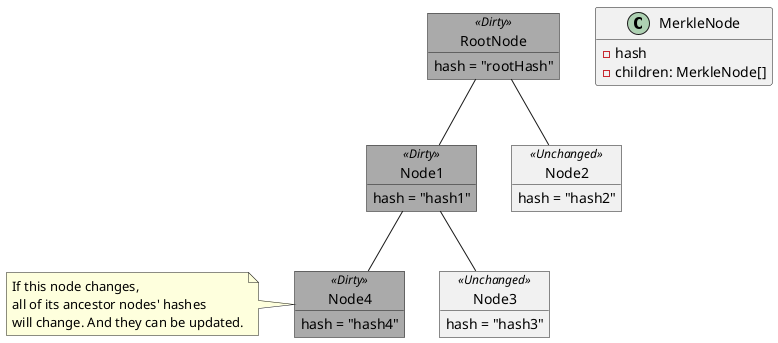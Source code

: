 @startuml
hide empty members

class MerkleNode {
    - hash
    - children: MerkleNode[]
}

object RootNode <<Dirty>> #AAAAAA
object Node1 <<Dirty>> #AAAAAA
object Node2 <<Unchanged>>
object Node3 <<Unchanged>>
object Node4 <<Dirty>> #AAAAAA
note left: If this node changes,\nall of its ancestor nodes' hashes\nwill change. And they can be updated.


RootNode : hash = "rootHash"
Node1 : hash = "hash1"
Node2 : hash = "hash2"
Node3 : hash = "hash3"
Node4 : hash = "hash4"

Node1 -up- RootNode
Node2 -up- RootNode
Node3 -up- Node1
Node4 -up- Node1

@enduml
